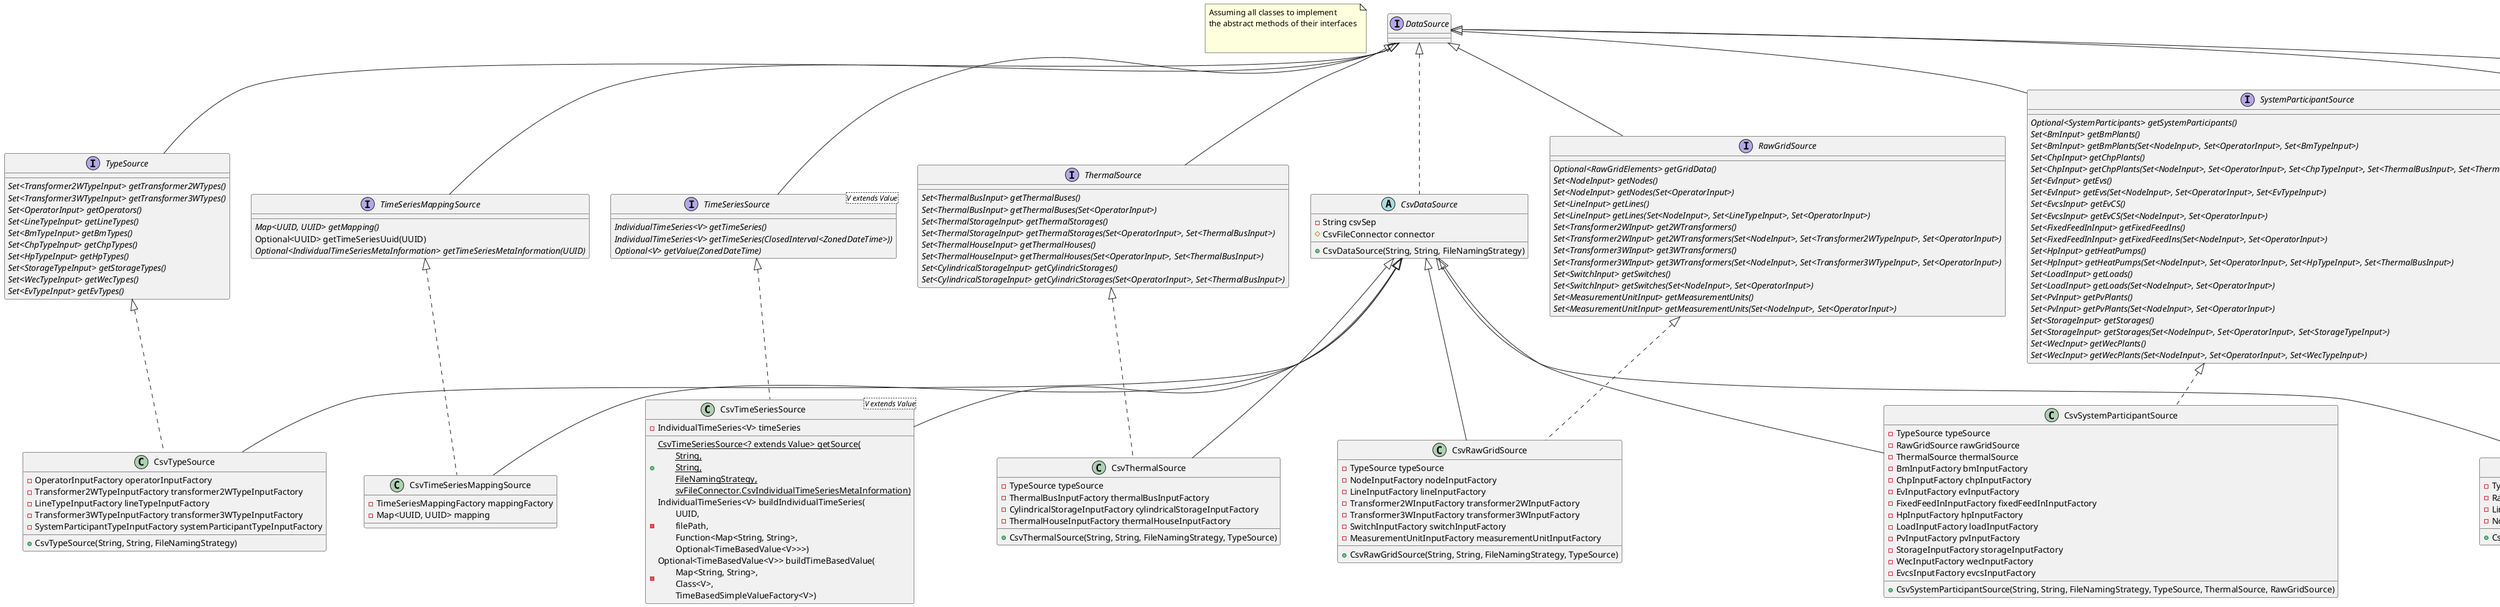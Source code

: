 @startuml

note "Assuming all classes to implement \nthe abstract methods of their interfaces\n\n" as generalNotes

interface DataSource

interface TypeSource {
    {abstract} Set<Transformer2WTypeInput> getTransformer2WTypes()
    {abstract} Set<Transformer3WTypeInput> getTransformer3WTypes()
    {abstract} Set<OperatorInput> getOperators()
    {abstract} Set<LineTypeInput> getLineTypes()
    {abstract} Set<BmTypeInput> getBmTypes()
    {abstract} Set<ChpTypeInput> getChpTypes()
    {abstract} Set<HpTypeInput> getHpTypes()
    {abstract} Set<StorageTypeInput> getStorageTypes()
    {abstract} Set<WecTypeInput> getWecTypes()
    {abstract} Set<EvTypeInput> getEvTypes()
}
DataSource <|-- TypeSource

interface ThermalSource {
    {abstract} Set<ThermalBusInput> getThermalBuses()
    {abstract} Set<ThermalBusInput> getThermalBuses(Set<OperatorInput>)
    {abstract} Set<ThermalStorageInput> getThermalStorages()
    {abstract} Set<ThermalStorageInput> getThermalStorages(Set<OperatorInput>, Set<ThermalBusInput>)
    {abstract} Set<ThermalHouseInput> getThermalHouses()
    {abstract} Set<ThermalHouseInput> getThermalHouses(Set<OperatorInput>, Set<ThermalBusInput>)
    {abstract} Set<CylindricalStorageInput> getCylindricStorages()
    {abstract} Set<CylindricalStorageInput> getCylindricStorages(Set<OperatorInput>, Set<ThermalBusInput>)
}
DataSource <|-- ThermalSource

interface RawGridSource {
    {abstract} Optional<RawGridElements> getGridData()
    {abstract} Set<NodeInput> getNodes()
    {abstract} Set<NodeInput> getNodes(Set<OperatorInput>)
    {abstract} Set<LineInput> getLines()
    {abstract} Set<LineInput> getLines(Set<NodeInput>, Set<LineTypeInput>, Set<OperatorInput>)
    {abstract} Set<Transformer2WInput> get2WTransformers()
    {abstract} Set<Transformer2WInput> get2WTransformers(Set<NodeInput>, Set<Transformer2WTypeInput>, Set<OperatorInput>)
    {abstract} Set<Transformer3WInput> get3WTransformers()
    {abstract} Set<Transformer3WInput> get3WTransformers(Set<NodeInput>, Set<Transformer3WTypeInput>, Set<OperatorInput>)
    {abstract} Set<SwitchInput> getSwitches()
    {abstract} Set<SwitchInput> getSwitches(Set<NodeInput>, Set<OperatorInput>)
    {abstract} Set<MeasurementUnitInput> getMeasurementUnits()
    {abstract} Set<MeasurementUnitInput> getMeasurementUnits(Set<NodeInput>, Set<OperatorInput>)
}
DataSource <|-- RawGridSource

interface SystemParticipantSource{
    {abstract} Optional<SystemParticipants> getSystemParticipants()
    {abstract} Set<BmInput> getBmPlants()
    {abstract} Set<BmInput> getBmPlants(Set<NodeInput>, Set<OperatorInput>, Set<BmTypeInput>)
    {abstract} Set<ChpInput> getChpPlants()
    {abstract} Set<ChpInput> getChpPlants(Set<NodeInput>, Set<OperatorInput>, Set<ChpTypeInput>, Set<ThermalBusInput>, Set<ThermalStorageInput>)
    {abstract} Set<EvInput> getEvs()
    {abstract} Set<EvInput> getEvs(Set<NodeInput>, Set<OperatorInput>, Set<EvTypeInput>)
    {abstract} Set<EvcsInput> getEvCS()
    {abstract} Set<EvcsInput> getEvCS(Set<NodeInput>, Set<OperatorInput>)
    {abstract} Set<FixedFeedInInput> getFixedFeedIns()
    {abstract} Set<FixedFeedInInput> getFixedFeedIns(Set<NodeInput>, Set<OperatorInput>)
    {abstract} Set<HpInput> getHeatPumps()
    {abstract} Set<HpInput> getHeatPumps(Set<NodeInput>, Set<OperatorInput>, Set<HpTypeInput>, Set<ThermalBusInput>)
    {abstract} Set<LoadInput> getLoads()
    {abstract} Set<LoadInput> getLoads(Set<NodeInput>, Set<OperatorInput>)
    {abstract} Set<PvInput> getPvPlants()
    {abstract} Set<PvInput> getPvPlants(Set<NodeInput>, Set<OperatorInput>)
    {abstract} Set<StorageInput> getStorages()
    {abstract} Set<StorageInput> getStorages(Set<NodeInput>, Set<OperatorInput>, Set<StorageTypeInput>)
    {abstract} Set<WecInput> getWecPlants()
    {abstract} Set<WecInput> getWecPlants(Set<NodeInput>, Set<OperatorInput>, Set<WecTypeInput>)
}
DataSource <|-- SystemParticipantSource

interface GraphicSource {
    {abstract} Optional<GraphicElements> getGraphicElements()
    {abstract} Set<NodeGraphicInput> getNodeGraphicInput()
    {abstract} Set<NodeGraphicInput> getNodeGraphicInput(Set<NodeInput>)
    {abstract} Set<LineGraphicInput> getLineGraphicInput()
    {abstract} Set<LineGraphicInput> getLineGraphicInput(Set<LineInput>)
}
DataSource <|-- GraphicSource

interface WeatherSource {
    {abstract} Map<Point, IndividualTimeSeries<WeatherValue>> getWeather(ClosedInterval<ZonedDateTime>)
    {abstract} Map<Point, IndividualTimeSeries<WeatherValue>> getWeather(ClosedInterval<ZonedDateTime>, Collection<Point>)
    {abstract} WeatherValue getWeather(ZonedDateTime date, Point coordinate)
}
DataSource <|-- WeatherSource

interface TimeSeriesMappingSource {
    {abstract} Map<UUID, UUID> getMapping()
    Optional<UUID> getTimeSeriesUuid(UUID)
    {abstract} Optional<IndividualTimeSeriesMetaInformation> getTimeSeriesMetaInformation(UUID)
}
DataSource <|-- TimeSeriesMappingSource

class CsvTimeSeriesMappingSource {
    - TimeSeriesMappingFactory mappingFactory
    - Map<UUID, UUID> mapping
}
TimeSeriesMappingSource <|.. CsvTimeSeriesMappingSource
CsvDataSource <|-- CsvTimeSeriesMappingSource

interface TimeSeriesSource<V extends Value> {
    {abstract} IndividualTimeSeries<V> getTimeSeries()
    {abstract} IndividualTimeSeries<V> getTimeSeries(ClosedInterval<ZonedDateTime>))
    {abstract} Optional<V> getValue(ZonedDateTime)
}
DataSource <|-- TimeSeriesSource

class CsvTimeSeriesSource<V extends Value> {
    - IndividualTimeSeries<V> timeSeries
    + {static} CsvTimeSeriesSource<? extends Value> getSource(\n\tString,\n\tString,\n\tFileNamingStrategy,\n\tsvFileConnector.CsvIndividualTimeSeriesMetaInformation)
    - IndividualTimeSeries<V> buildIndividualTimeSeries(\n\tUUID,\n\tfilePath,\n\tFunction<Map<String, String>,\n\tOptional<TimeBasedValue<V>>>)
    - Optional<TimeBasedValue<V>> buildTimeBasedValue(\n\tMap<String, String>,\n\tClass<V>,\n\tTimeBasedSimpleValueFactory<V>)
}
TimeSeriesSource <|.. CsvTimeSeriesSource
CsvDataSource <|-- CsvTimeSeriesSource

interface DataConnector {
    {abstract} shutdown()
}

' Implementations

Abstract Class CsvDataSource {
    - String csvSep
    # CsvFileConnector connector
    + CsvDataSource(String, String, FileNamingStrategy)
}
DataSource <|.. CsvDataSource

Class CsvTypeSource {
    - OperatorInputFactory operatorInputFactory
    - Transformer2WTypeInputFactory transformer2WTypeInputFactory
    - LineTypeInputFactory lineTypeInputFactory
    - Transformer3WTypeInputFactory transformer3WTypeInputFactory
    - SystemParticipantTypeInputFactory systemParticipantTypeInputFactory
    + CsvTypeSource(String, String, FileNamingStrategy)
}
TypeSource <|.. CsvTypeSource
CsvDataSource <|-- CsvTypeSource

Class CsvThermalSource {
    - TypeSource typeSource
    - ThermalBusInputFactory thermalBusInputFactory
    - CylindricalStorageInputFactory cylindricalStorageInputFactory
    - ThermalHouseInputFactory thermalHouseInputFactory
    + CsvThermalSource(String, String, FileNamingStrategy, TypeSource)
}
ThermalSource <|.. CsvThermalSource
CsvDataSource <|-- CsvThermalSource

Class CsvRawGridSource {
    - TypeSource typeSource
    - NodeInputFactory nodeInputFactory
    - LineInputFactory lineInputFactory
    - Transformer2WInputFactory transformer2WInputFactory
    - Transformer3WInputFactory transformer3WInputFactory
    - SwitchInputFactory switchInputFactory
    - MeasurementUnitInputFactory measurementUnitInputFactory
    + CsvRawGridSource(String, String, FileNamingStrategy, TypeSource)
}
RawGridSource <|.. CsvRawGridSource
CsvDataSource <|-- CsvRawGridSource

Class CsvSystemParticipantSource {
    - TypeSource typeSource
    - RawGridSource rawGridSource
    - ThermalSource thermalSource
    - BmInputFactory bmInputFactory
    - ChpInputFactory chpInputFactory
    - EvInputFactory evInputFactory
    - FixedFeedInInputFactory fixedFeedInInputFactory
    - HpInputFactory hpInputFactory
    - LoadInputFactory loadInputFactory
    - PvInputFactory pvInputFactory
    - StorageInputFactory storageInputFactory
    - WecInputFactory wecInputFactory
    - EvcsInputFactory evcsInputFactory
    + CsvSystemParticipantSource(String, String, FileNamingStrategy, TypeSource, ThermalSource, RawGridSource)
}
SystemParticipantSource <|.. CsvSystemParticipantSource
CsvDataSource <|-- CsvSystemParticipantSource

Class CsvGraphicSource {
    - TypeSource typeSource
    - RawGridSource rawGridSource
    - LineGraphicInputFactory lineGraphicInputFactory
    - NodeGraphicInputFactory nodeGraphicInputFactory
    + CsvGraphicSource(String, String, FileNamingStrategy, TypeSource, RawGridSource)
}
GraphicSource <|.. CsvGraphicSource
CsvDataSource <|-- CsvGraphicSource

Class CsvFileConnector {
    - Map<Class<? extends UniqueEntity>, BufferedCsvWriter> entityWriters
    - Map<UUID, BufferedCsvWriter> timeSeriesWriters
    - FileNamingStrategy fileNamingStrategy
    - String baseDirectoryName
    - {static} String FILE_ENDING
    + CsvFileConnector(String, FileNamingStrategy)
    + BufferedCsvWriter getOrInitWriter(Class<? extends UniqueEntity>, String[], String)
    + BufferedCsvWriter getOrInitWriter(T, String[], String)
    + BufferedCsvWriter initWriter(String, CsvFileDefinition)
    + BufferedReader initReader(Class<? extends UniqueEntity>)
    - CsvFileDefinition buildFileDefinition(T, String[], String)
    - CsvFileDefinition buildFileDefinition(Class<? extends UniqueEntity>, String[], String)
}
DataConnector <|.. CsvFileConnector
@enduml